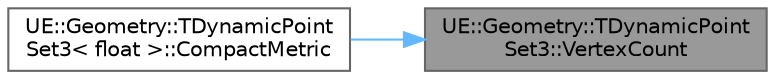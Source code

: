 digraph "UE::Geometry::TDynamicPointSet3::VertexCount"
{
 // INTERACTIVE_SVG=YES
 // LATEX_PDF_SIZE
  bgcolor="transparent";
  edge [fontname=Helvetica,fontsize=10,labelfontname=Helvetica,labelfontsize=10];
  node [fontname=Helvetica,fontsize=10,shape=box,height=0.2,width=0.4];
  rankdir="RL";
  Node1 [id="Node000001",label="UE::Geometry::TDynamicPoint\lSet3::VertexCount",height=0.2,width=0.4,color="gray40", fillcolor="grey60", style="filled", fontcolor="black",tooltip=" "];
  Node1 -> Node2 [id="edge1_Node000001_Node000002",dir="back",color="steelblue1",style="solid",tooltip=" "];
  Node2 [id="Node000002",label="UE::Geometry::TDynamicPoint\lSet3\< float \>::CompactMetric",height=0.2,width=0.4,color="grey40", fillcolor="white", style="filled",URL="$df/d37/classUE_1_1Geometry_1_1TDynamicPointSet3.html#ad30eb52a695928c8d5517ebd0ee516bf",tooltip=" "];
}
